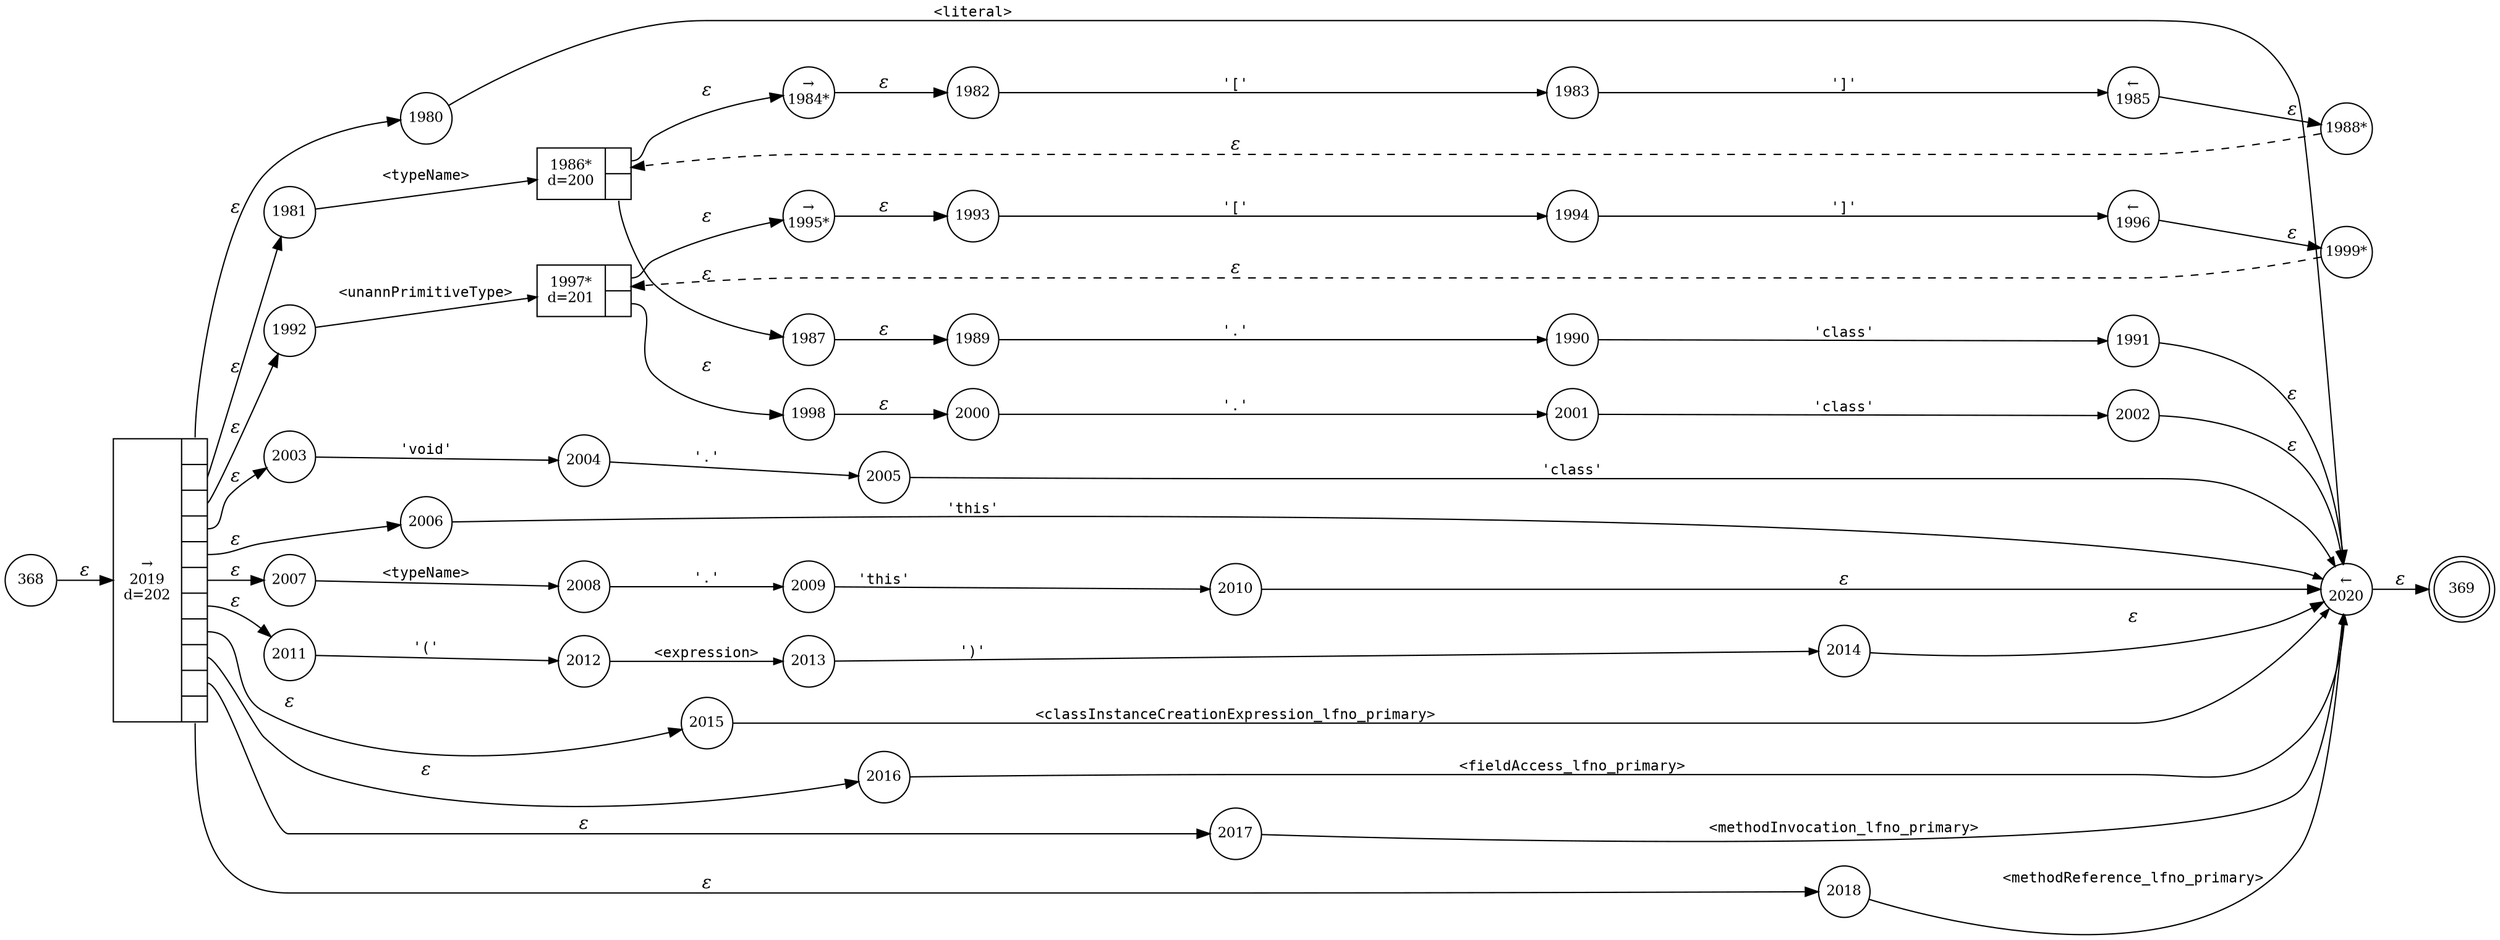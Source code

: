 digraph ATN {
rankdir=LR;
s369[fontsize=11, label="369", shape=doublecircle, fixedsize=true, width=.6];
s1984[fontsize=11,label="&rarr;\n1984*", shape=circle, fixedsize=true, width=.55, peripheries=1];
s1985[fontsize=11,label="&larr;\n1985", shape=circle, fixedsize=true, width=.55, peripheries=1];
s1986[fontsize=11,label="{1986*\nd=200|{<p0>|<p1>}}", shape=record, fixedsize=false, peripheries=1];
s1987[fontsize=11,label="1987", shape=circle, fixedsize=true, width=.55, peripheries=1];
s1988[fontsize=11,label="1988*", shape=circle, fixedsize=true, width=.55, peripheries=1];
s1989[fontsize=11,label="1989", shape=circle, fixedsize=true, width=.55, peripheries=1];
s1990[fontsize=11,label="1990", shape=circle, fixedsize=true, width=.55, peripheries=1];
s1991[fontsize=11,label="1991", shape=circle, fixedsize=true, width=.55, peripheries=1];
s1992[fontsize=11,label="1992", shape=circle, fixedsize=true, width=.55, peripheries=1];
s1993[fontsize=11,label="1993", shape=circle, fixedsize=true, width=.55, peripheries=1];
s1994[fontsize=11,label="1994", shape=circle, fixedsize=true, width=.55, peripheries=1];
s1995[fontsize=11,label="&rarr;\n1995*", shape=circle, fixedsize=true, width=.55, peripheries=1];
s1996[fontsize=11,label="&larr;\n1996", shape=circle, fixedsize=true, width=.55, peripheries=1];
s1997[fontsize=11,label="{1997*\nd=201|{<p0>|<p1>}}", shape=record, fixedsize=false, peripheries=1];
s1998[fontsize=11,label="1998", shape=circle, fixedsize=true, width=.55, peripheries=1];
s1999[fontsize=11,label="1999*", shape=circle, fixedsize=true, width=.55, peripheries=1];
s2000[fontsize=11,label="2000", shape=circle, fixedsize=true, width=.55, peripheries=1];
s2001[fontsize=11,label="2001", shape=circle, fixedsize=true, width=.55, peripheries=1];
s2002[fontsize=11,label="2002", shape=circle, fixedsize=true, width=.55, peripheries=1];
s2003[fontsize=11,label="2003", shape=circle, fixedsize=true, width=.55, peripheries=1];
s2004[fontsize=11,label="2004", shape=circle, fixedsize=true, width=.55, peripheries=1];
s2005[fontsize=11,label="2005", shape=circle, fixedsize=true, width=.55, peripheries=1];
s2006[fontsize=11,label="2006", shape=circle, fixedsize=true, width=.55, peripheries=1];
s2007[fontsize=11,label="2007", shape=circle, fixedsize=true, width=.55, peripheries=1];
s2008[fontsize=11,label="2008", shape=circle, fixedsize=true, width=.55, peripheries=1];
s2009[fontsize=11,label="2009", shape=circle, fixedsize=true, width=.55, peripheries=1];
s2010[fontsize=11,label="2010", shape=circle, fixedsize=true, width=.55, peripheries=1];
s2011[fontsize=11,label="2011", shape=circle, fixedsize=true, width=.55, peripheries=1];
s2012[fontsize=11,label="2012", shape=circle, fixedsize=true, width=.55, peripheries=1];
s2013[fontsize=11,label="2013", shape=circle, fixedsize=true, width=.55, peripheries=1];
s2014[fontsize=11,label="2014", shape=circle, fixedsize=true, width=.55, peripheries=1];
s2015[fontsize=11,label="2015", shape=circle, fixedsize=true, width=.55, peripheries=1];
s2016[fontsize=11,label="2016", shape=circle, fixedsize=true, width=.55, peripheries=1];
s2017[fontsize=11,label="2017", shape=circle, fixedsize=true, width=.55, peripheries=1];
s2018[fontsize=11,label="2018", shape=circle, fixedsize=true, width=.55, peripheries=1];
s2019[fontsize=11,label="{&rarr;\n2019\nd=202|{<p0>|<p1>|<p2>|<p3>|<p4>|<p5>|<p6>|<p7>|<p8>|<p9>|<p10>}}", shape=record, fixedsize=false, peripheries=1];
s2020[fontsize=11,label="&larr;\n2020", shape=circle, fixedsize=true, width=.55, peripheries=1];
s368[fontsize=11,label="368", shape=circle, fixedsize=true, width=.55, peripheries=1];
s1980[fontsize=11,label="1980", shape=circle, fixedsize=true, width=.55, peripheries=1];
s1981[fontsize=11,label="1981", shape=circle, fixedsize=true, width=.55, peripheries=1];
s1982[fontsize=11,label="1982", shape=circle, fixedsize=true, width=.55, peripheries=1];
s1983[fontsize=11,label="1983", shape=circle, fixedsize=true, width=.55, peripheries=1];
s368 -> s2019 [fontname="Times-Italic", label="&epsilon;"];
s2019:p0 -> s1980 [fontname="Times-Italic", label="&epsilon;"];
s2019:p1 -> s1981 [fontname="Times-Italic", label="&epsilon;"];
s2019:p2 -> s1992 [fontname="Times-Italic", label="&epsilon;"];
s2019:p3 -> s2003 [fontname="Times-Italic", label="&epsilon;"];
s2019:p4 -> s2006 [fontname="Times-Italic", label="&epsilon;"];
s2019:p5 -> s2007 [fontname="Times-Italic", label="&epsilon;"];
s2019:p6 -> s2011 [fontname="Times-Italic", label="&epsilon;"];
s2019:p7 -> s2015 [fontname="Times-Italic", label="&epsilon;"];
s2019:p8 -> s2016 [fontname="Times-Italic", label="&epsilon;"];
s2019:p9 -> s2017 [fontname="Times-Italic", label="&epsilon;"];
s2019:p10 -> s2018 [fontname="Times-Italic", label="&epsilon;"];
s1980 -> s2020 [fontsize=11, fontname="Courier", arrowsize=.7, label = "<literal>", arrowhead = normal];
s1981 -> s1986 [fontsize=11, fontname="Courier", arrowsize=.7, label = "<typeName>", arrowhead = normal];
s1992 -> s1997 [fontsize=11, fontname="Courier", arrowsize=.7, label = "<unannPrimitiveType>", arrowhead = normal];
s2003 -> s2004 [fontsize=11, fontname="Courier", arrowsize=.7, label = "'void'", arrowhead = normal];
s2006 -> s2020 [fontsize=11, fontname="Courier", arrowsize=.7, label = "'this'", arrowhead = normal];
s2007 -> s2008 [fontsize=11, fontname="Courier", arrowsize=.7, label = "<typeName>", arrowhead = normal];
s2011 -> s2012 [fontsize=11, fontname="Courier", arrowsize=.7, label = "'('", arrowhead = normal];
s2015 -> s2020 [fontsize=11, fontname="Courier", arrowsize=.7, label = "<classInstanceCreationExpression_lfno_primary>", arrowhead = normal];
s2016 -> s2020 [fontsize=11, fontname="Courier", arrowsize=.7, label = "<fieldAccess_lfno_primary>", arrowhead = normal];
s2017 -> s2020 [fontsize=11, fontname="Courier", arrowsize=.7, label = "<methodInvocation_lfno_primary>", arrowhead = normal];
s2018 -> s2020 [fontsize=11, fontname="Courier", arrowsize=.7, label = "<methodReference_lfno_primary>", arrowhead = normal];
s2020 -> s369 [fontname="Times-Italic", label="&epsilon;"];
s1986:p0 -> s1984 [fontname="Times-Italic", label="&epsilon;"];
s1986:p1 -> s1987 [fontname="Times-Italic", label="&epsilon;"];
s1997:p0 -> s1995 [fontname="Times-Italic", label="&epsilon;"];
s1997:p1 -> s1998 [fontname="Times-Italic", label="&epsilon;"];
s2004 -> s2005 [fontsize=11, fontname="Courier", arrowsize=.7, label = "'.'", arrowhead = normal];
s2008 -> s2009 [fontsize=11, fontname="Courier", arrowsize=.7, label = "'.'", arrowhead = normal];
s2012 -> s2013 [fontsize=11, fontname="Courier", arrowsize=.7, label = "<expression>", arrowhead = normal];
s1984 -> s1982 [fontname="Times-Italic", label="&epsilon;"];
s1987 -> s1989 [fontname="Times-Italic", label="&epsilon;"];
s1995 -> s1993 [fontname="Times-Italic", label="&epsilon;"];
s1998 -> s2000 [fontname="Times-Italic", label="&epsilon;"];
s2005 -> s2020 [fontsize=11, fontname="Courier", arrowsize=.7, label = "'class'", arrowhead = normal];
s2009 -> s2010 [fontsize=11, fontname="Courier", arrowsize=.7, label = "'this'", arrowhead = normal];
s2013 -> s2014 [fontsize=11, fontname="Courier", arrowsize=.7, label = "')'", arrowhead = normal];
s1982 -> s1983 [fontsize=11, fontname="Courier", arrowsize=.7, label = "'['", arrowhead = normal];
s1989 -> s1990 [fontsize=11, fontname="Courier", arrowsize=.7, label = "'.'", arrowhead = normal];
s1993 -> s1994 [fontsize=11, fontname="Courier", arrowsize=.7, label = "'['", arrowhead = normal];
s2000 -> s2001 [fontsize=11, fontname="Courier", arrowsize=.7, label = "'.'", arrowhead = normal];
s2010 -> s2020 [fontname="Times-Italic", label="&epsilon;"];
s2014 -> s2020 [fontname="Times-Italic", label="&epsilon;"];
s1983 -> s1985 [fontsize=11, fontname="Courier", arrowsize=.7, label = "']'", arrowhead = normal];
s1990 -> s1991 [fontsize=11, fontname="Courier", arrowsize=.7, label = "'class'", arrowhead = normal];
s1994 -> s1996 [fontsize=11, fontname="Courier", arrowsize=.7, label = "']'", arrowhead = normal];
s2001 -> s2002 [fontsize=11, fontname="Courier", arrowsize=.7, label = "'class'", arrowhead = normal];
s1985 -> s1988 [fontname="Times-Italic", label="&epsilon;"];
s1991 -> s2020 [fontname="Times-Italic", label="&epsilon;"];
s1996 -> s1999 [fontname="Times-Italic", label="&epsilon;"];
s2002 -> s2020 [fontname="Times-Italic", label="&epsilon;"];
s1988 -> s1986 [fontname="Times-Italic", label="&epsilon;", style="dashed"];
s1999 -> s1997 [fontname="Times-Italic", label="&epsilon;", style="dashed"];
}